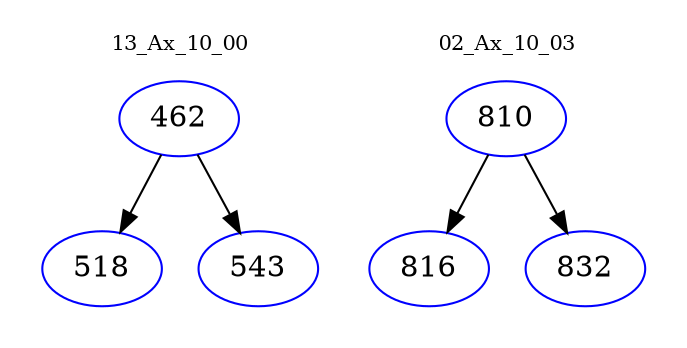 digraph{
subgraph cluster_0 {
color = white
label = "13_Ax_10_00";
fontsize=10;
T0_462 [label="462", color="blue"]
T0_462 -> T0_518 [color="black"]
T0_518 [label="518", color="blue"]
T0_462 -> T0_543 [color="black"]
T0_543 [label="543", color="blue"]
}
subgraph cluster_1 {
color = white
label = "02_Ax_10_03";
fontsize=10;
T1_810 [label="810", color="blue"]
T1_810 -> T1_816 [color="black"]
T1_816 [label="816", color="blue"]
T1_810 -> T1_832 [color="black"]
T1_832 [label="832", color="blue"]
}
}
